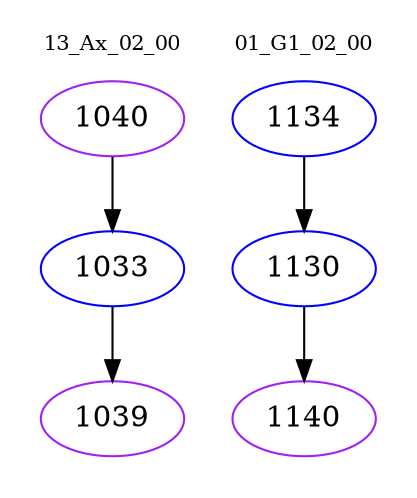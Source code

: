 digraph{
subgraph cluster_0 {
color = white
label = "13_Ax_02_00";
fontsize=10;
T0_1040 [label="1040", color="purple"]
T0_1040 -> T0_1033 [color="black"]
T0_1033 [label="1033", color="blue"]
T0_1033 -> T0_1039 [color="black"]
T0_1039 [label="1039", color="purple"]
}
subgraph cluster_1 {
color = white
label = "01_G1_02_00";
fontsize=10;
T1_1134 [label="1134", color="blue"]
T1_1134 -> T1_1130 [color="black"]
T1_1130 [label="1130", color="blue"]
T1_1130 -> T1_1140 [color="black"]
T1_1140 [label="1140", color="purple"]
}
}
